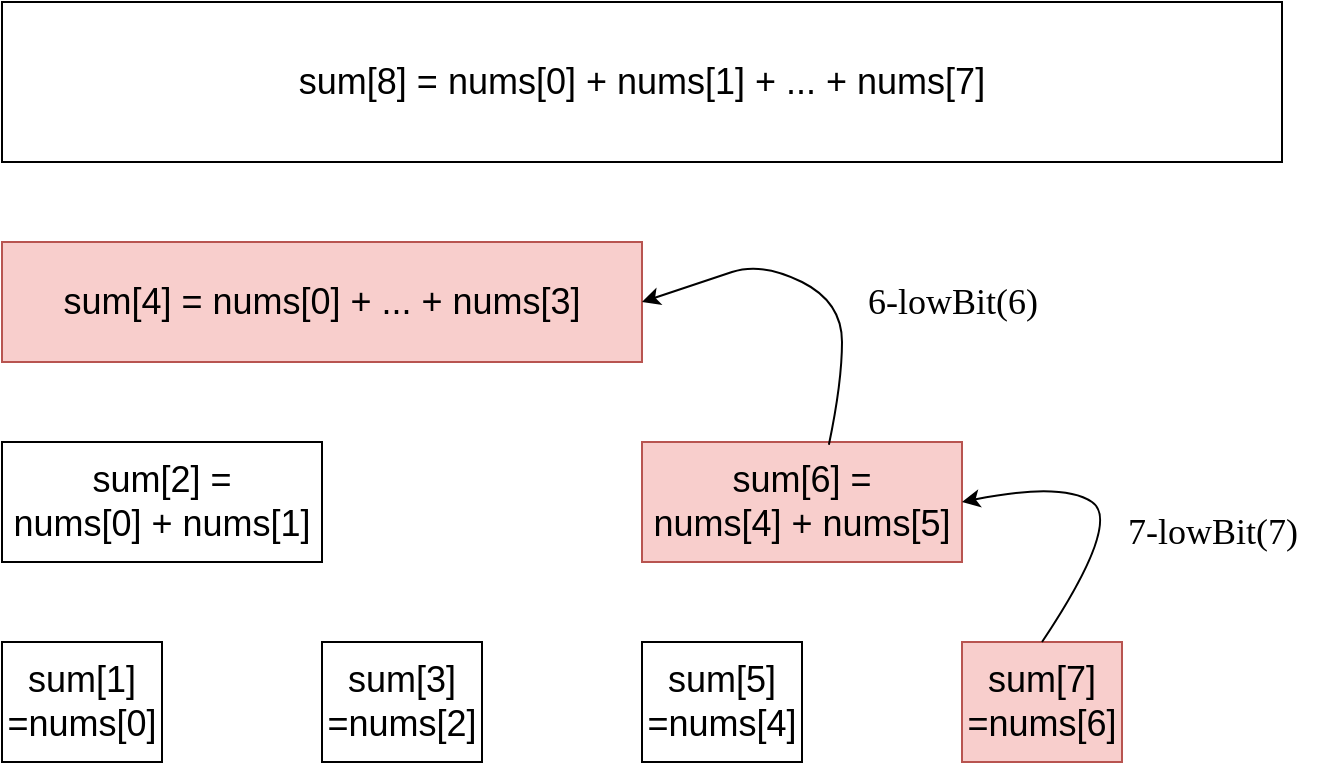 <mxfile version="17.4.6" type="github"><diagram id="CilvynrefNgNPlJtpBhV" name="Page-1"><mxGraphModel dx="1038" dy="547" grid="1" gridSize="10" guides="1" tooltips="1" connect="1" arrows="1" fold="1" page="1" pageScale="1" pageWidth="827" pageHeight="1169" math="0" shadow="0"><root><mxCell id="0"/><mxCell id="1" parent="0"/><mxCell id="U8OqdQTqPWsaXomrMlrL-1" value="&lt;p&gt;&lt;font style=&quot;font-size: 18px&quot;&gt;sum[8] = nums[0] + nums[1] + ... + nums[7]&lt;/font&gt;&lt;/p&gt;" style="rounded=0;whiteSpace=wrap;html=1;" vertex="1" parent="1"><mxGeometry x="80" y="80" width="640" height="80" as="geometry"/></mxCell><mxCell id="U8OqdQTqPWsaXomrMlrL-2" value="&lt;span style=&quot;font-family: &amp;#34;helvetica&amp;#34;&quot;&gt;sum[4] = nums[0] + ... + nums[3]&lt;/span&gt;" style="rounded=0;whiteSpace=wrap;html=1;fontFamily=Comic Sans MS;fontSize=18;fillColor=#f8cecc;strokeColor=#b85450;" vertex="1" parent="1"><mxGeometry x="80" y="200" width="320" height="60" as="geometry"/></mxCell><mxCell id="U8OqdQTqPWsaXomrMlrL-3" value="&lt;span style=&quot;font-family: &amp;#34;helvetica&amp;#34;&quot;&gt;sum[2] = &lt;br&gt;nums[0] + nums[1]&lt;/span&gt;&lt;span style=&quot;color: rgba(0 , 0 , 0 , 0) ; font-family: monospace ; font-size: 0px&quot;&gt;%3CmxGraphModel%3E%3Croot%3E%3CmxCell%20id%3D%220%22%2F%3E%3CmxCell%20id%3D%221%22%20parent%3D%220%22%2F%3E%3CmxCell%20id%3D%222%22%20value%3D%22%26lt%3Bspan%20style%3D%26quot%3Bfont-family%3A%20%26amp%3B%2334%3Bhelvetica%26amp%3B%2334%3B%26quot%3B%26gt%3Bsum%5B4%5D%20%3D%20nums%5B0%5D%20%2B%20...%20%2B%20nums%5B3%5D%26lt%3B%2Fspan%26gt%3B%22%20style%3D%22rounded%3D0%3BwhiteSpace%3Dwrap%3Bhtml%3D1%3BfontFamily%3DComic%20Sans%20MS%3BfontSize%3D18%3B%22%20vertex%3D%221%22%20parent%3D%221%22%3E%3CmxGeometry%20x%3D%2280%22%20y%3D%22200%22%20width%3D%22320%22%20height%3D%2260%22%20as%3D%22geometry%22%2F%3E%3C%2FmxCell%3E%3C%2Froot%3E%3C%2FmxGraphModel%3E&lt;/span&gt;" style="rounded=0;whiteSpace=wrap;html=1;fontFamily=Comic Sans MS;fontSize=18;" vertex="1" parent="1"><mxGeometry x="80" y="300" width="160" height="60" as="geometry"/></mxCell><mxCell id="U8OqdQTqPWsaXomrMlrL-4" value="&lt;font face=&quot;helvetica&quot; style=&quot;font-size: 18px&quot;&gt;sum[1] &lt;br&gt;=nums[0]&lt;/font&gt;" style="rounded=0;whiteSpace=wrap;html=1;fontFamily=Comic Sans MS;fontSize=18;" vertex="1" parent="1"><mxGeometry x="80" y="400" width="80" height="60" as="geometry"/></mxCell><mxCell id="U8OqdQTqPWsaXomrMlrL-5" value="&lt;font face=&quot;helvetica&quot; style=&quot;font-size: 18px&quot;&gt;sum[3] &lt;br&gt;=nums[2]&lt;/font&gt;" style="rounded=0;whiteSpace=wrap;html=1;fontFamily=Comic Sans MS;fontSize=18;" vertex="1" parent="1"><mxGeometry x="240" y="400" width="80" height="60" as="geometry"/></mxCell><mxCell id="U8OqdQTqPWsaXomrMlrL-6" value="&lt;span style=&quot;font-family: &amp;#34;helvetica&amp;#34;&quot;&gt;sum[6] = &lt;br&gt;nums[4] + nums[5]&lt;/span&gt;&lt;span style=&quot;color: rgba(0 , 0 , 0 , 0) ; font-family: monospace ; font-size: 0px&quot;&gt;%3CmxGraphModel%3E%3Croot%3E%3CmxCell%20id%3D%220%22%2F%3E%3CmxCell%20id%3D%221%22%20parent%3D%220%22%2F%3E%3CmxCell%20id%3D%222%22%20value%3D%22%26lt%3Bspan%20style%3D%26quot%3Bfont-family%3A%20%26amp%3B%2334%3Bhelvetica%26amp%3B%2334%3B%26quot%3B%26gt%3Bsum%5B4%5D%20%3D%20nums%5B0%5D%20%2B%20...%20%2B%20nums%5B3%5D%26lt%3B%2Fspan%26gt%3B%22%20style%3D%22rounded%3D0%3BwhiteSpace%3Dwrap%3Bhtml%3D1%3BfontFamily%3DComic%20Sans%20MS%3BfontSize%3D18%3B%22%20vertex%3D%221%22%20parent%3D%221%22%3E%3CmxGeometry%20x%3D%2280%22%20y%3D%22200%22%20width%3D%22320%22%20height%3D%2260%22%20as%3D%22geometry%22%2F%3E%3C%2FmxCell%3E%3C%2Froot%3E%3C%2FmxGraphModel%3E&lt;/span&gt;" style="rounded=0;whiteSpace=wrap;html=1;fontFamily=Comic Sans MS;fontSize=18;fillColor=#f8cecc;strokeColor=#b85450;" vertex="1" parent="1"><mxGeometry x="400" y="300" width="160" height="60" as="geometry"/></mxCell><mxCell id="U8OqdQTqPWsaXomrMlrL-7" value="&lt;font face=&quot;helvetica&quot; style=&quot;font-size: 18px&quot;&gt;sum[5] &lt;br&gt;=nums[4]&lt;/font&gt;" style="rounded=0;whiteSpace=wrap;html=1;fontFamily=Comic Sans MS;fontSize=18;" vertex="1" parent="1"><mxGeometry x="400" y="400" width="80" height="60" as="geometry"/></mxCell><mxCell id="U8OqdQTqPWsaXomrMlrL-8" value="&lt;font face=&quot;helvetica&quot; style=&quot;font-size: 18px&quot;&gt;sum[7] &lt;br&gt;=nums[6]&lt;/font&gt;" style="rounded=0;whiteSpace=wrap;html=1;fontFamily=Comic Sans MS;fontSize=18;fillColor=#f8cecc;strokeColor=#b85450;" vertex="1" parent="1"><mxGeometry x="560" y="400" width="80" height="60" as="geometry"/></mxCell><mxCell id="U8OqdQTqPWsaXomrMlrL-11" value="" style="curved=1;endArrow=classic;html=1;rounded=0;fontFamily=Comic Sans MS;fontSize=18;entryX=1;entryY=0.5;entryDx=0;entryDy=0;exitX=0.584;exitY=0.023;exitDx=0;exitDy=0;exitPerimeter=0;" edge="1" parent="1" source="U8OqdQTqPWsaXomrMlrL-6" target="U8OqdQTqPWsaXomrMlrL-2"><mxGeometry width="50" height="50" relative="1" as="geometry"><mxPoint x="390" y="320" as="sourcePoint"/><mxPoint x="440" y="270" as="targetPoint"/><Array as="points"><mxPoint x="500" y="270"/><mxPoint x="500" y="230"/><mxPoint x="460" y="210"/><mxPoint x="430" y="220"/></Array></mxGeometry></mxCell><mxCell id="U8OqdQTqPWsaXomrMlrL-15" value="7-lowBit(7)" style="text;html=1;align=center;verticalAlign=middle;resizable=0;points=[];autosize=1;strokeColor=none;fillColor=none;fontSize=18;fontFamily=Comic Sans MS;" vertex="1" parent="1"><mxGeometry x="630" y="330" width="110" height="30" as="geometry"/></mxCell><mxCell id="U8OqdQTqPWsaXomrMlrL-16" value="6-lowBit(6)" style="text;html=1;align=center;verticalAlign=middle;resizable=0;points=[];autosize=1;strokeColor=none;fillColor=none;fontSize=18;fontFamily=Comic Sans MS;" vertex="1" parent="1"><mxGeometry x="500" y="215" width="110" height="30" as="geometry"/></mxCell><mxCell id="U8OqdQTqPWsaXomrMlrL-17" value="" style="curved=1;endArrow=classic;html=1;rounded=0;fontFamily=Comic Sans MS;fontSize=18;entryX=1;entryY=0.5;entryDx=0;entryDy=0;exitX=0.5;exitY=0;exitDx=0;exitDy=0;" edge="1" parent="1" source="U8OqdQTqPWsaXomrMlrL-8" target="U8OqdQTqPWsaXomrMlrL-6"><mxGeometry width="50" height="50" relative="1" as="geometry"><mxPoint x="670" y="390" as="sourcePoint"/><mxPoint x="679.92" y="250" as="targetPoint"/><Array as="points"><mxPoint x="640" y="340"/><mxPoint x="610" y="320"/></Array></mxGeometry></mxCell></root></mxGraphModel></diagram></mxfile>